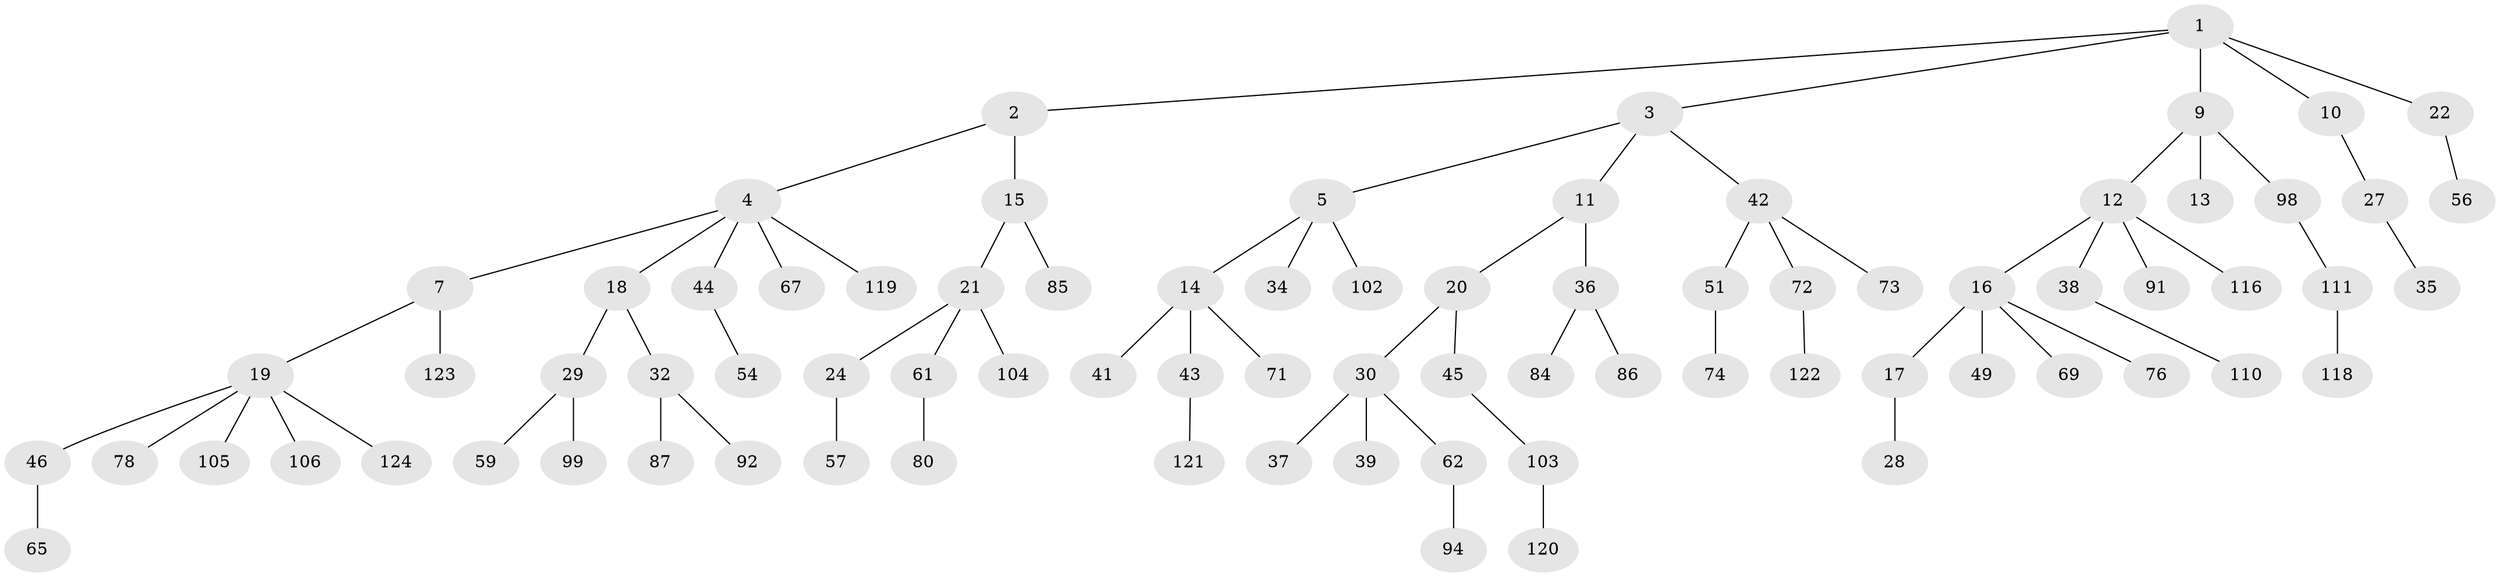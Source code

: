 // original degree distribution, {6: 0.016129032258064516, 4: 0.06451612903225806, 5: 0.03225806451612903, 3: 0.1532258064516129, 2: 0.27419354838709675, 1: 0.4596774193548387}
// Generated by graph-tools (version 1.1) at 2025/11/02/27/25 16:11:25]
// undirected, 80 vertices, 79 edges
graph export_dot {
graph [start="1"]
  node [color=gray90,style=filled];
  1 [super="+89"];
  2 [super="+97"];
  3 [super="+52"];
  4 [super="+6"];
  5 [super="+8"];
  7 [super="+55"];
  9 [super="+95"];
  10 [super="+60"];
  11 [super="+31"];
  12 [super="+75"];
  13 [super="+26"];
  14 [super="+47"];
  15 [super="+25"];
  16 [super="+66"];
  17 [super="+58"];
  18;
  19 [super="+23"];
  20 [super="+53"];
  21 [super="+88"];
  22 [super="+79"];
  24 [super="+40"];
  27;
  28 [super="+113"];
  29 [super="+48"];
  30 [super="+33"];
  32 [super="+68"];
  34;
  35 [super="+90"];
  36 [super="+82"];
  37;
  38 [super="+101"];
  39 [super="+77"];
  41;
  42 [super="+64"];
  43 [super="+63"];
  44 [super="+50"];
  45 [super="+81"];
  46 [super="+107"];
  49 [super="+83"];
  51;
  54 [super="+100"];
  56 [super="+70"];
  57;
  59;
  61;
  62;
  65;
  67;
  69;
  71 [super="+109"];
  72 [super="+96"];
  73 [super="+93"];
  74;
  76;
  78;
  80 [super="+112"];
  84;
  85 [super="+108"];
  86;
  87;
  91;
  92;
  94 [super="+114"];
  98;
  99;
  102;
  103 [super="+117"];
  104;
  105;
  106;
  110;
  111 [super="+115"];
  116;
  118;
  119;
  120;
  121;
  122;
  123;
  124;
  1 -- 2;
  1 -- 3;
  1 -- 9;
  1 -- 10;
  1 -- 22;
  2 -- 4;
  2 -- 15;
  3 -- 5;
  3 -- 11;
  3 -- 42;
  4 -- 7;
  4 -- 18;
  4 -- 44;
  4 -- 119;
  4 -- 67;
  5 -- 34;
  5 -- 102;
  5 -- 14;
  7 -- 19;
  7 -- 123;
  9 -- 12;
  9 -- 13;
  9 -- 98;
  10 -- 27;
  11 -- 20;
  11 -- 36;
  12 -- 16;
  12 -- 38;
  12 -- 116;
  12 -- 91;
  14 -- 41;
  14 -- 43;
  14 -- 71;
  15 -- 21;
  15 -- 85;
  16 -- 17;
  16 -- 49;
  16 -- 76;
  16 -- 69;
  17 -- 28;
  18 -- 29;
  18 -- 32;
  19 -- 106;
  19 -- 46;
  19 -- 105;
  19 -- 124;
  19 -- 78;
  20 -- 30;
  20 -- 45;
  21 -- 24;
  21 -- 61;
  21 -- 104;
  22 -- 56;
  24 -- 57;
  27 -- 35;
  29 -- 59;
  29 -- 99;
  30 -- 37;
  30 -- 62;
  30 -- 39;
  32 -- 92;
  32 -- 87;
  36 -- 86;
  36 -- 84;
  38 -- 110;
  42 -- 51;
  42 -- 72;
  42 -- 73;
  43 -- 121;
  44 -- 54;
  45 -- 103;
  46 -- 65;
  51 -- 74;
  61 -- 80;
  62 -- 94;
  72 -- 122;
  98 -- 111;
  103 -- 120;
  111 -- 118;
}
